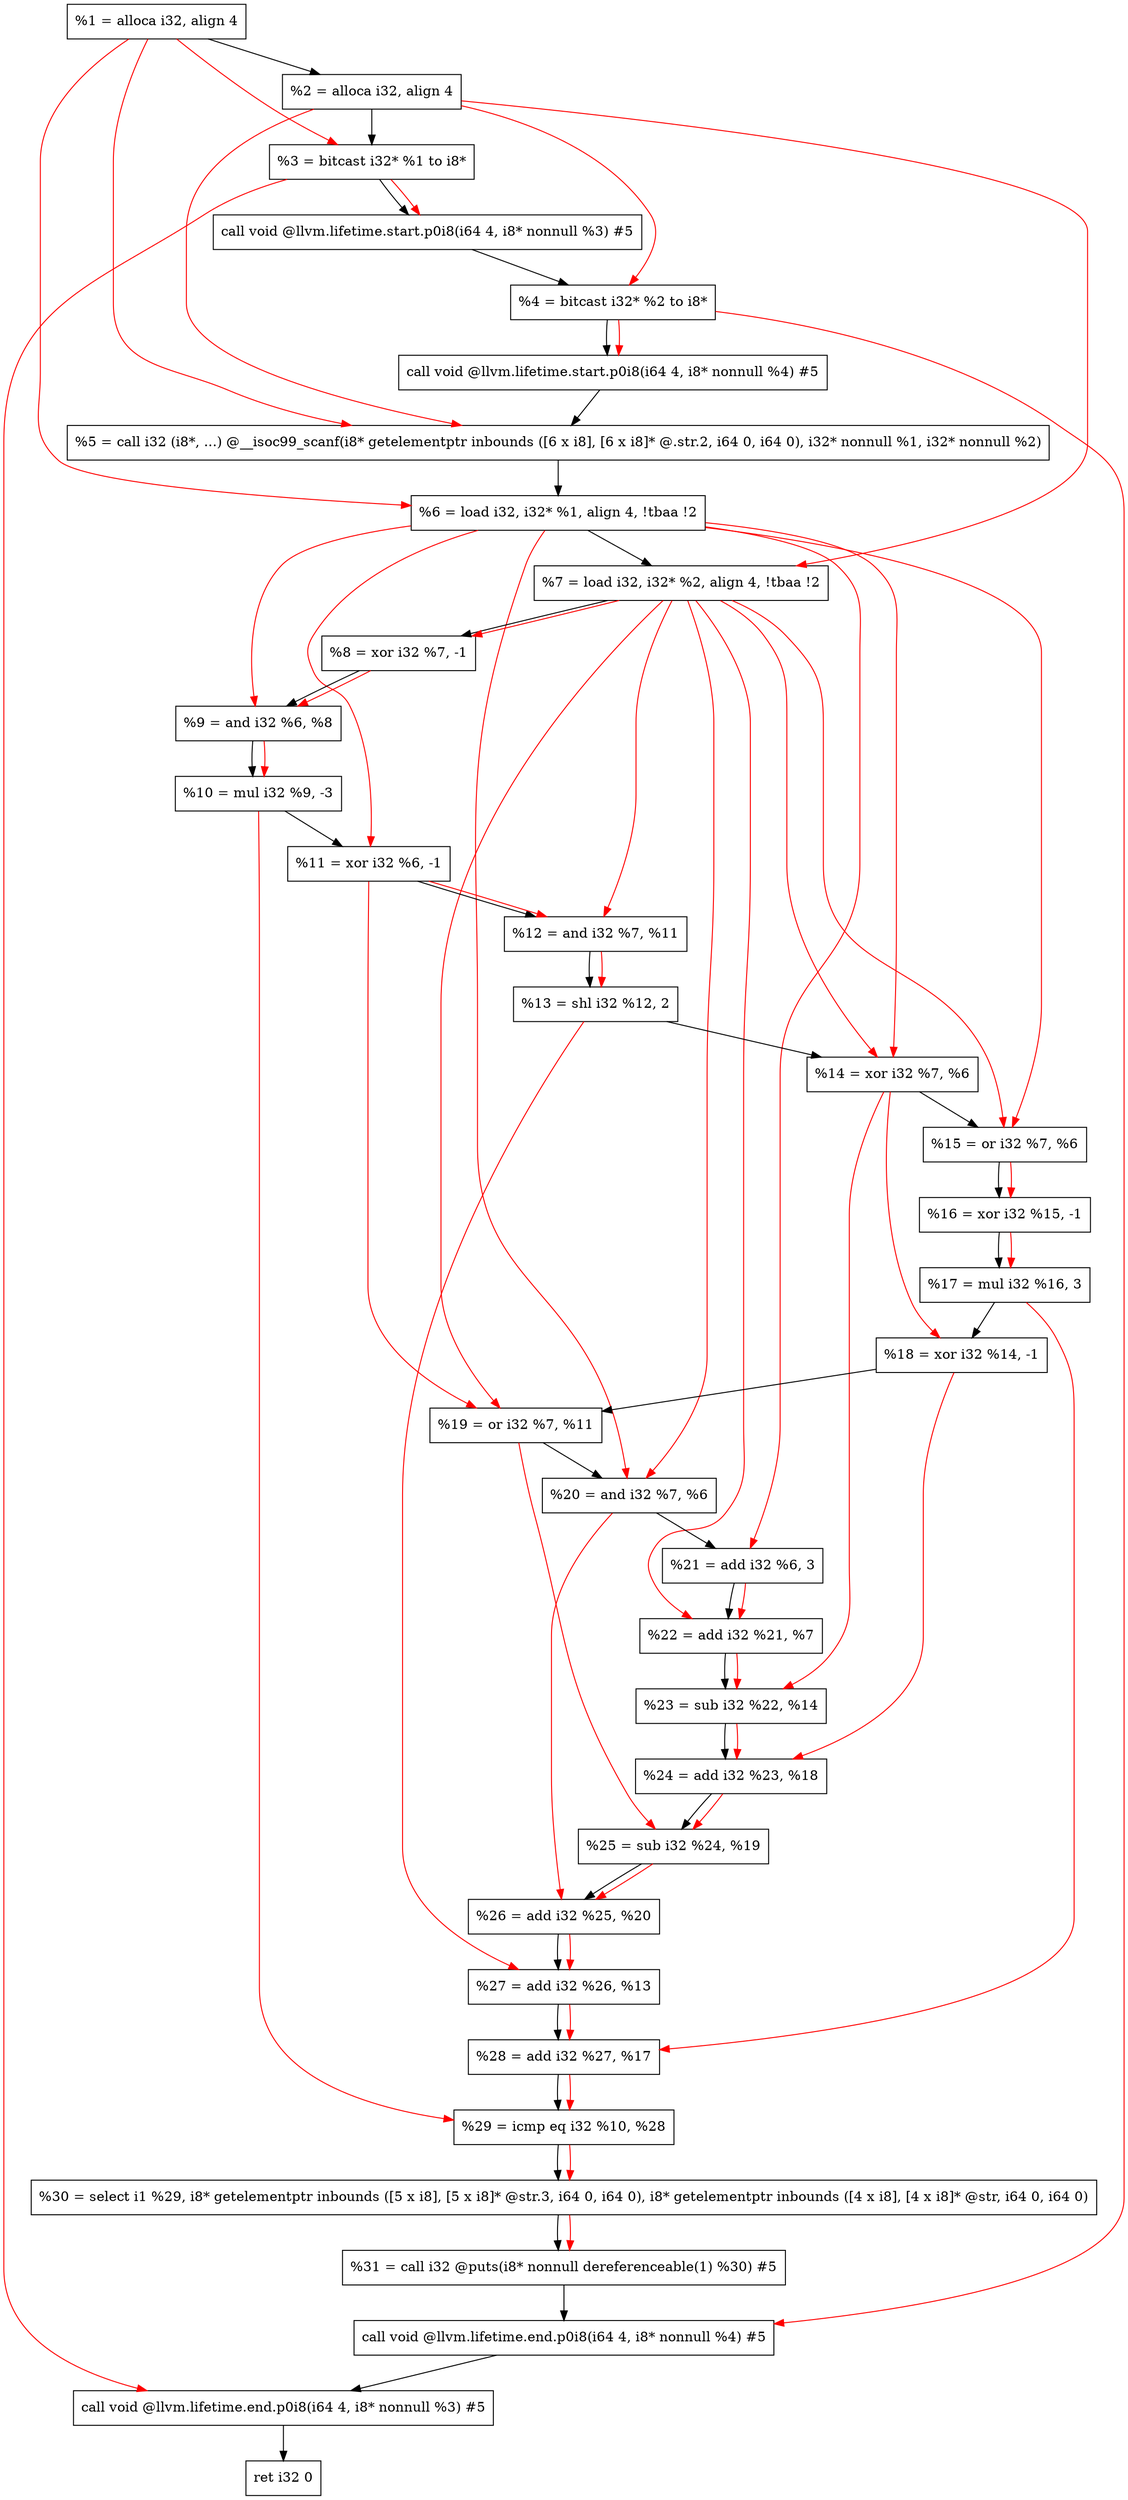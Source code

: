 digraph "DFG for'main' function" {
	Node0x1052bb8[shape=record, label="  %1 = alloca i32, align 4"];
	Node0x1052c68[shape=record, label="  %2 = alloca i32, align 4"];
	Node0x1052cf8[shape=record, label="  %3 = bitcast i32* %1 to i8*"];
	Node0x1053158[shape=record, label="  call void @llvm.lifetime.start.p0i8(i64 4, i8* nonnull %3) #5"];
	Node0x1053238[shape=record, label="  %4 = bitcast i32* %2 to i8*"];
	Node0x1053358[shape=record, label="  call void @llvm.lifetime.start.p0i8(i64 4, i8* nonnull %4) #5"];
	Node0x1053590[shape=record, label="  %5 = call i32 (i8*, ...) @__isoc99_scanf(i8* getelementptr inbounds ([6 x i8], [6 x i8]* @.str.2, i64 0, i64 0), i32* nonnull %1, i32* nonnull %2)"];
	Node0x1053648[shape=record, label="  %6 = load i32, i32* %1, align 4, !tbaa !2"];
	Node0x10545b8[shape=record, label="  %7 = load i32, i32* %2, align 4, !tbaa !2"];
	Node0x1054c40[shape=record, label="  %8 = xor i32 %7, -1"];
	Node0x1054cb0[shape=record, label="  %9 = and i32 %6, %8"];
	Node0x1054d20[shape=record, label="  %10 = mul i32 %9, -3"];
	Node0x1054d90[shape=record, label="  %11 = xor i32 %6, -1"];
	Node0x1054e00[shape=record, label="  %12 = and i32 %7, %11"];
	Node0x1054e70[shape=record, label="  %13 = shl i32 %12, 2"];
	Node0x1054ee0[shape=record, label="  %14 = xor i32 %7, %6"];
	Node0x1054f50[shape=record, label="  %15 = or i32 %7, %6"];
	Node0x1054fc0[shape=record, label="  %16 = xor i32 %15, -1"];
	Node0x1055030[shape=record, label="  %17 = mul i32 %16, 3"];
	Node0x10550a0[shape=record, label="  %18 = xor i32 %14, -1"];
	Node0x1055110[shape=record, label="  %19 = or i32 %7, %11"];
	Node0x1055180[shape=record, label="  %20 = and i32 %7, %6"];
	Node0x10551f0[shape=record, label="  %21 = add i32 %6, 3"];
	Node0x1055260[shape=record, label="  %22 = add i32 %21, %7"];
	Node0x10552d0[shape=record, label="  %23 = sub i32 %22, %14"];
	Node0x1055340[shape=record, label="  %24 = add i32 %23, %18"];
	Node0x10553b0[shape=record, label="  %25 = sub i32 %24, %19"];
	Node0x1055420[shape=record, label="  %26 = add i32 %25, %20"];
	Node0x1055490[shape=record, label="  %27 = add i32 %26, %13"];
	Node0x1055500[shape=record, label="  %28 = add i32 %27, %17"];
	Node0x1055570[shape=record, label="  %29 = icmp eq i32 %10, %28"];
	Node0xff39d8[shape=record, label="  %30 = select i1 %29, i8* getelementptr inbounds ([5 x i8], [5 x i8]* @str.3, i64 0, i64 0), i8* getelementptr inbounds ([4 x i8], [4 x i8]* @str, i64 0, i64 0)"];
	Node0x1055600[shape=record, label="  %31 = call i32 @puts(i8* nonnull dereferenceable(1) %30) #5"];
	Node0x1055858[shape=record, label="  call void @llvm.lifetime.end.p0i8(i64 4, i8* nonnull %4) #5"];
	Node0x10559b8[shape=record, label="  call void @llvm.lifetime.end.p0i8(i64 4, i8* nonnull %3) #5"];
	Node0x1055a78[shape=record, label="  ret i32 0"];
	Node0x1052bb8 -> Node0x1052c68;
	Node0x1052c68 -> Node0x1052cf8;
	Node0x1052cf8 -> Node0x1053158;
	Node0x1053158 -> Node0x1053238;
	Node0x1053238 -> Node0x1053358;
	Node0x1053358 -> Node0x1053590;
	Node0x1053590 -> Node0x1053648;
	Node0x1053648 -> Node0x10545b8;
	Node0x10545b8 -> Node0x1054c40;
	Node0x1054c40 -> Node0x1054cb0;
	Node0x1054cb0 -> Node0x1054d20;
	Node0x1054d20 -> Node0x1054d90;
	Node0x1054d90 -> Node0x1054e00;
	Node0x1054e00 -> Node0x1054e70;
	Node0x1054e70 -> Node0x1054ee0;
	Node0x1054ee0 -> Node0x1054f50;
	Node0x1054f50 -> Node0x1054fc0;
	Node0x1054fc0 -> Node0x1055030;
	Node0x1055030 -> Node0x10550a0;
	Node0x10550a0 -> Node0x1055110;
	Node0x1055110 -> Node0x1055180;
	Node0x1055180 -> Node0x10551f0;
	Node0x10551f0 -> Node0x1055260;
	Node0x1055260 -> Node0x10552d0;
	Node0x10552d0 -> Node0x1055340;
	Node0x1055340 -> Node0x10553b0;
	Node0x10553b0 -> Node0x1055420;
	Node0x1055420 -> Node0x1055490;
	Node0x1055490 -> Node0x1055500;
	Node0x1055500 -> Node0x1055570;
	Node0x1055570 -> Node0xff39d8;
	Node0xff39d8 -> Node0x1055600;
	Node0x1055600 -> Node0x1055858;
	Node0x1055858 -> Node0x10559b8;
	Node0x10559b8 -> Node0x1055a78;
edge [color=red]
	Node0x1052bb8 -> Node0x1052cf8;
	Node0x1052cf8 -> Node0x1053158;
	Node0x1052c68 -> Node0x1053238;
	Node0x1053238 -> Node0x1053358;
	Node0x1052bb8 -> Node0x1053590;
	Node0x1052c68 -> Node0x1053590;
	Node0x1052bb8 -> Node0x1053648;
	Node0x1052c68 -> Node0x10545b8;
	Node0x10545b8 -> Node0x1054c40;
	Node0x1053648 -> Node0x1054cb0;
	Node0x1054c40 -> Node0x1054cb0;
	Node0x1054cb0 -> Node0x1054d20;
	Node0x1053648 -> Node0x1054d90;
	Node0x10545b8 -> Node0x1054e00;
	Node0x1054d90 -> Node0x1054e00;
	Node0x1054e00 -> Node0x1054e70;
	Node0x10545b8 -> Node0x1054ee0;
	Node0x1053648 -> Node0x1054ee0;
	Node0x10545b8 -> Node0x1054f50;
	Node0x1053648 -> Node0x1054f50;
	Node0x1054f50 -> Node0x1054fc0;
	Node0x1054fc0 -> Node0x1055030;
	Node0x1054ee0 -> Node0x10550a0;
	Node0x10545b8 -> Node0x1055110;
	Node0x1054d90 -> Node0x1055110;
	Node0x10545b8 -> Node0x1055180;
	Node0x1053648 -> Node0x1055180;
	Node0x1053648 -> Node0x10551f0;
	Node0x10551f0 -> Node0x1055260;
	Node0x10545b8 -> Node0x1055260;
	Node0x1055260 -> Node0x10552d0;
	Node0x1054ee0 -> Node0x10552d0;
	Node0x10552d0 -> Node0x1055340;
	Node0x10550a0 -> Node0x1055340;
	Node0x1055340 -> Node0x10553b0;
	Node0x1055110 -> Node0x10553b0;
	Node0x10553b0 -> Node0x1055420;
	Node0x1055180 -> Node0x1055420;
	Node0x1055420 -> Node0x1055490;
	Node0x1054e70 -> Node0x1055490;
	Node0x1055490 -> Node0x1055500;
	Node0x1055030 -> Node0x1055500;
	Node0x1054d20 -> Node0x1055570;
	Node0x1055500 -> Node0x1055570;
	Node0x1055570 -> Node0xff39d8;
	Node0xff39d8 -> Node0x1055600;
	Node0x1053238 -> Node0x1055858;
	Node0x1052cf8 -> Node0x10559b8;
}
